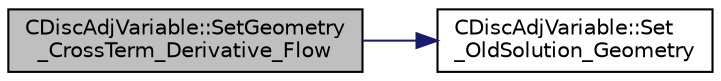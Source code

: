 digraph "CDiscAdjVariable::SetGeometry_CrossTerm_Derivative_Flow"
{
  edge [fontname="Helvetica",fontsize="10",labelfontname="Helvetica",labelfontsize="10"];
  node [fontname="Helvetica",fontsize="10",shape=record];
  rankdir="LR";
  Node64 [label="CDiscAdjVariable::SetGeometry\l_CrossTerm_Derivative_Flow",height=0.2,width=0.4,color="black", fillcolor="grey75", style="filled", fontcolor="black"];
  Node64 -> Node65 [color="midnightblue",fontsize="10",style="solid",fontname="Helvetica"];
  Node65 [label="CDiscAdjVariable::Set\l_OldSolution_Geometry",height=0.2,width=0.4,color="black", fillcolor="white", style="filled",URL="$class_c_disc_adj_variable.html#aa63e45f2a7c4e6909cddb8e5e9e2077d",tooltip="Set the value of the mesh solution (adjoint). "];
}
